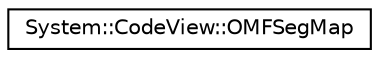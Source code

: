 digraph G
{
  edge [fontname="Helvetica",fontsize="10",labelfontname="Helvetica",labelfontsize="10"];
  node [fontname="Helvetica",fontsize="10",shape=record];
  rankdir="LR";
  Node1 [label="System::CodeView::OMFSegMap",height=0.2,width=0.4,color="black", fillcolor="white", style="filled",URL="$struct_system_1_1_code_view_1_1_o_m_f_seg_map.html"];
}
